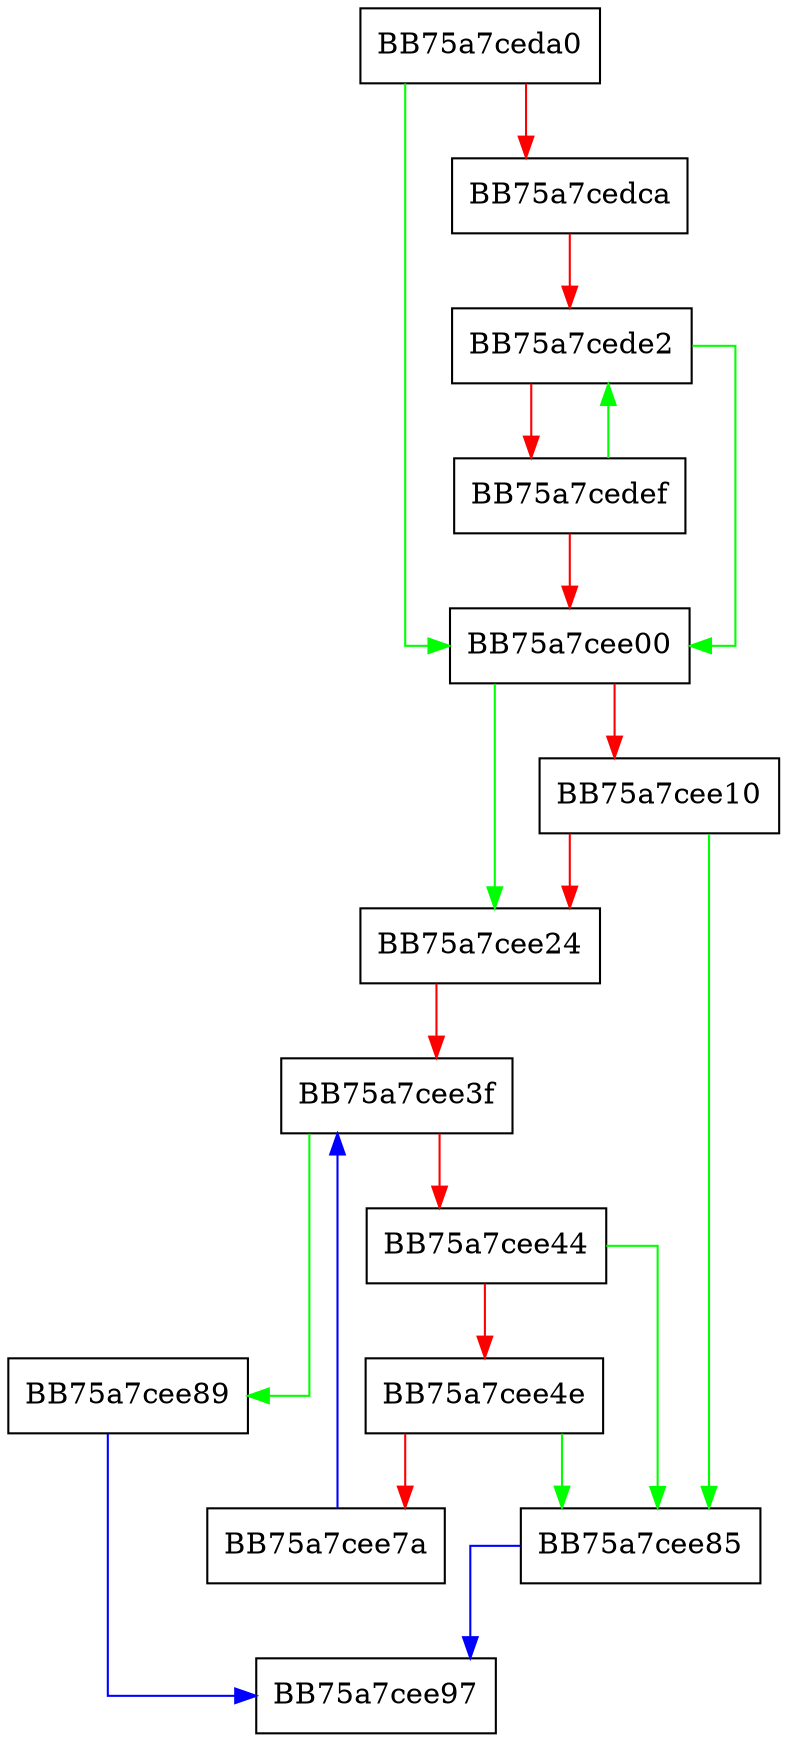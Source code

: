 digraph match_backref {
  node [shape="box"];
  graph [splines=ortho];
  BB75a7ceda0 -> BB75a7cee00 [color="green"];
  BB75a7ceda0 -> BB75a7cedca [color="red"];
  BB75a7cedca -> BB75a7cede2 [color="red"];
  BB75a7cede2 -> BB75a7cee00 [color="green"];
  BB75a7cede2 -> BB75a7cedef [color="red"];
  BB75a7cedef -> BB75a7cede2 [color="green"];
  BB75a7cedef -> BB75a7cee00 [color="red"];
  BB75a7cee00 -> BB75a7cee24 [color="green"];
  BB75a7cee00 -> BB75a7cee10 [color="red"];
  BB75a7cee10 -> BB75a7cee85 [color="green"];
  BB75a7cee10 -> BB75a7cee24 [color="red"];
  BB75a7cee24 -> BB75a7cee3f [color="red"];
  BB75a7cee3f -> BB75a7cee89 [color="green"];
  BB75a7cee3f -> BB75a7cee44 [color="red"];
  BB75a7cee44 -> BB75a7cee85 [color="green"];
  BB75a7cee44 -> BB75a7cee4e [color="red"];
  BB75a7cee4e -> BB75a7cee85 [color="green"];
  BB75a7cee4e -> BB75a7cee7a [color="red"];
  BB75a7cee7a -> BB75a7cee3f [color="blue"];
  BB75a7cee85 -> BB75a7cee97 [color="blue"];
  BB75a7cee89 -> BB75a7cee97 [color="blue"];
}